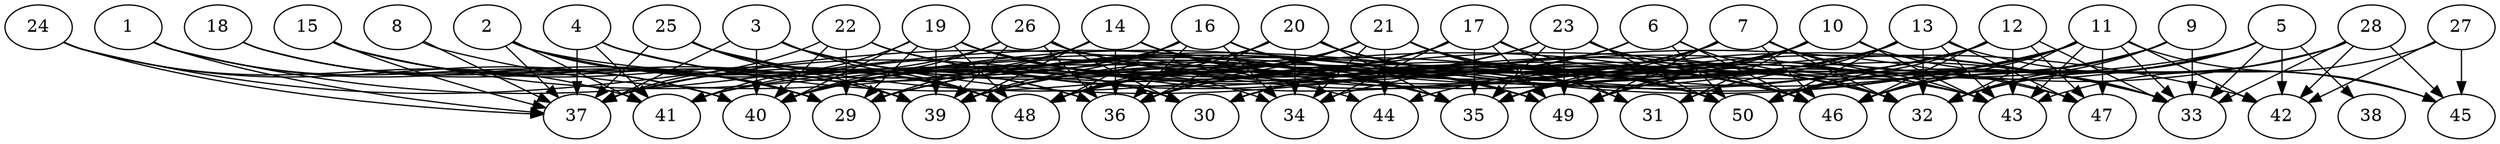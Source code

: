 // DAG automatically generated by daggen at Thu Oct  3 14:07:57 2019
// ./daggen --dot -n 50 --ccr 0.4 --fat 0.9 --regular 0.7 --density 0.5 --mindata 5242880 --maxdata 52428800 
digraph G {
  1 [size="57492480", alpha="0.14", expect_size="22996992"] 
  1 -> 29 [size ="22996992"]
  1 -> 35 [size ="22996992"]
  1 -> 37 [size ="22996992"]
  1 -> 40 [size ="22996992"]
  2 [size="64903680", alpha="0.07", expect_size="25961472"] 
  2 -> 29 [size ="25961472"]
  2 -> 30 [size ="25961472"]
  2 -> 36 [size ="25961472"]
  2 -> 37 [size ="25961472"]
  2 -> 41 [size ="25961472"]
  2 -> 43 [size ="25961472"]
  3 [size="48637440", alpha="0.13", expect_size="19454976"] 
  3 -> 30 [size ="19454976"]
  3 -> 37 [size ="19454976"]
  3 -> 40 [size ="19454976"]
  3 -> 47 [size ="19454976"]
  3 -> 48 [size ="19454976"]
  3 -> 49 [size ="19454976"]
  4 [size="115343360", alpha="0.15", expect_size="46137344"] 
  4 -> 35 [size ="46137344"]
  4 -> 36 [size ="46137344"]
  4 -> 37 [size ="46137344"]
  4 -> 41 [size ="46137344"]
  4 -> 46 [size ="46137344"]
  5 [size="84236800", alpha="0.09", expect_size="33694720"] 
  5 -> 32 [size ="33694720"]
  5 -> 33 [size ="33694720"]
  5 -> 35 [size ="33694720"]
  5 -> 38 [size ="33694720"]
  5 -> 41 [size ="33694720"]
  5 -> 42 [size ="33694720"]
  5 -> 46 [size ="33694720"]
  5 -> 50 [size ="33694720"]
  6 [size="44887040", alpha="0.15", expect_size="17954816"] 
  6 -> 30 [size ="17954816"]
  6 -> 32 [size ="17954816"]
  6 -> 36 [size ="17954816"]
  6 -> 39 [size ="17954816"]
  6 -> 46 [size ="17954816"]
  6 -> 50 [size ="17954816"]
  7 [size="103610880", alpha="0.13", expect_size="41444352"] 
  7 -> 30 [size ="41444352"]
  7 -> 32 [size ="41444352"]
  7 -> 35 [size ="41444352"]
  7 -> 40 [size ="41444352"]
  7 -> 41 [size ="41444352"]
  7 -> 43 [size ="41444352"]
  7 -> 46 [size ="41444352"]
  7 -> 47 [size ="41444352"]
  7 -> 49 [size ="41444352"]
  8 [size="86489600", alpha="0.10", expect_size="34595840"] 
  8 -> 37 [size ="34595840"]
  8 -> 49 [size ="34595840"]
  9 [size="66055680", alpha="0.09", expect_size="26422272"] 
  9 -> 32 [size ="26422272"]
  9 -> 33 [size ="26422272"]
  9 -> 46 [size ="26422272"]
  9 -> 49 [size ="26422272"]
  9 -> 50 [size ="26422272"]
  10 [size="50598400", alpha="0.15", expect_size="20239360"] 
  10 -> 29 [size ="20239360"]
  10 -> 30 [size ="20239360"]
  10 -> 31 [size ="20239360"]
  10 -> 33 [size ="20239360"]
  10 -> 35 [size ="20239360"]
  10 -> 43 [size ="20239360"]
  10 -> 49 [size ="20239360"]
  11 [size="54589440", alpha="0.01", expect_size="21835776"] 
  11 -> 29 [size ="21835776"]
  11 -> 32 [size ="21835776"]
  11 -> 33 [size ="21835776"]
  11 -> 40 [size ="21835776"]
  11 -> 42 [size ="21835776"]
  11 -> 43 [size ="21835776"]
  11 -> 44 [size ="21835776"]
  11 -> 45 [size ="21835776"]
  11 -> 46 [size ="21835776"]
  11 -> 47 [size ="21835776"]
  11 -> 48 [size ="21835776"]
  11 -> 49 [size ="21835776"]
  11 -> 50 [size ="21835776"]
  12 [size="17981440", alpha="0.17", expect_size="7192576"] 
  12 -> 29 [size ="7192576"]
  12 -> 33 [size ="7192576"]
  12 -> 39 [size ="7192576"]
  12 -> 43 [size ="7192576"]
  12 -> 46 [size ="7192576"]
  12 -> 47 [size ="7192576"]
  12 -> 49 [size ="7192576"]
  12 -> 50 [size ="7192576"]
  13 [size="60321280", alpha="0.15", expect_size="24128512"] 
  13 -> 29 [size ="24128512"]
  13 -> 30 [size ="24128512"]
  13 -> 31 [size ="24128512"]
  13 -> 32 [size ="24128512"]
  13 -> 34 [size ="24128512"]
  13 -> 35 [size ="24128512"]
  13 -> 36 [size ="24128512"]
  13 -> 43 [size ="24128512"]
  13 -> 45 [size ="24128512"]
  13 -> 47 [size ="24128512"]
  13 -> 50 [size ="24128512"]
  14 [size="19975680", alpha="0.10", expect_size="7990272"] 
  14 -> 29 [size ="7990272"]
  14 -> 35 [size ="7990272"]
  14 -> 36 [size ="7990272"]
  14 -> 39 [size ="7990272"]
  14 -> 40 [size ="7990272"]
  14 -> 42 [size ="7990272"]
  14 -> 46 [size ="7990272"]
  15 [size="106908160", alpha="0.12", expect_size="42763264"] 
  15 -> 29 [size ="42763264"]
  15 -> 35 [size ="42763264"]
  15 -> 37 [size ="42763264"]
  15 -> 39 [size ="42763264"]
  15 -> 48 [size ="42763264"]
  16 [size="44577280", alpha="0.06", expect_size="17830912"] 
  16 -> 34 [size ="17830912"]
  16 -> 36 [size ="17830912"]
  16 -> 37 [size ="17830912"]
  16 -> 39 [size ="17830912"]
  16 -> 43 [size ="17830912"]
  16 -> 46 [size ="17830912"]
  16 -> 48 [size ="17830912"]
  16 -> 49 [size ="17830912"]
  17 [size="15234560", alpha="0.11", expect_size="6093824"] 
  17 -> 31 [size ="6093824"]
  17 -> 32 [size ="6093824"]
  17 -> 34 [size ="6093824"]
  17 -> 35 [size ="6093824"]
  17 -> 40 [size ="6093824"]
  17 -> 48 [size ="6093824"]
  17 -> 49 [size ="6093824"]
  18 [size="94727680", alpha="0.15", expect_size="37891072"] 
  18 -> 29 [size ="37891072"]
  18 -> 39 [size ="37891072"]
  18 -> 40 [size ="37891072"]
  19 [size="36352000", alpha="0.08", expect_size="14540800"] 
  19 -> 29 [size ="14540800"]
  19 -> 33 [size ="14540800"]
  19 -> 34 [size ="14540800"]
  19 -> 35 [size ="14540800"]
  19 -> 39 [size ="14540800"]
  19 -> 40 [size ="14540800"]
  19 -> 41 [size ="14540800"]
  19 -> 46 [size ="14540800"]
  19 -> 48 [size ="14540800"]
  19 -> 50 [size ="14540800"]
  20 [size="87628800", alpha="0.11", expect_size="35051520"] 
  20 -> 33 [size ="35051520"]
  20 -> 34 [size ="35051520"]
  20 -> 35 [size ="35051520"]
  20 -> 36 [size ="35051520"]
  20 -> 40 [size ="35051520"]
  20 -> 48 [size ="35051520"]
  20 -> 50 [size ="35051520"]
  21 [size="55316480", alpha="0.02", expect_size="22126592"] 
  21 -> 31 [size ="22126592"]
  21 -> 32 [size ="22126592"]
  21 -> 34 [size ="22126592"]
  21 -> 36 [size ="22126592"]
  21 -> 39 [size ="22126592"]
  21 -> 40 [size ="22126592"]
  21 -> 44 [size ="22126592"]
  21 -> 46 [size ="22126592"]
  21 -> 48 [size ="22126592"]
  21 -> 50 [size ="22126592"]
  22 [size="59924480", alpha="0.01", expect_size="23969792"] 
  22 -> 29 [size ="23969792"]
  22 -> 32 [size ="23969792"]
  22 -> 37 [size ="23969792"]
  22 -> 40 [size ="23969792"]
  22 -> 43 [size ="23969792"]
  22 -> 50 [size ="23969792"]
  23 [size="42521600", alpha="0.07", expect_size="17008640"] 
  23 -> 33 [size ="17008640"]
  23 -> 35 [size ="17008640"]
  23 -> 37 [size ="17008640"]
  23 -> 39 [size ="17008640"]
  23 -> 46 [size ="17008640"]
  23 -> 49 [size ="17008640"]
  23 -> 50 [size ="17008640"]
  24 [size="15682560", alpha="0.09", expect_size="6273024"] 
  24 -> 37 [size ="6273024"]
  24 -> 40 [size ="6273024"]
  24 -> 41 [size ="6273024"]
  24 -> 44 [size ="6273024"]
  25 [size="71754240", alpha="0.04", expect_size="28701696"] 
  25 -> 30 [size ="28701696"]
  25 -> 32 [size ="28701696"]
  25 -> 37 [size ="28701696"]
  25 -> 39 [size ="28701696"]
  25 -> 48 [size ="28701696"]
  26 [size="26800640", alpha="0.04", expect_size="10720256"] 
  26 -> 30 [size ="10720256"]
  26 -> 32 [size ="10720256"]
  26 -> 33 [size ="10720256"]
  26 -> 36 [size ="10720256"]
  26 -> 37 [size ="10720256"]
  26 -> 39 [size ="10720256"]
  26 -> 40 [size ="10720256"]
  26 -> 50 [size ="10720256"]
  27 [size="62755840", alpha="0.20", expect_size="25102336"] 
  27 -> 42 [size ="25102336"]
  27 -> 43 [size ="25102336"]
  27 -> 45 [size ="25102336"]
  28 [size="128622080", alpha="0.08", expect_size="51448832"] 
  28 -> 32 [size ="51448832"]
  28 -> 33 [size ="51448832"]
  28 -> 35 [size ="51448832"]
  28 -> 42 [size ="51448832"]
  28 -> 45 [size ="51448832"]
  28 -> 46 [size ="51448832"]
  29 [size="101693440", alpha="0.05", expect_size="40677376"] 
  30 [size="33351680", alpha="0.08", expect_size="13340672"] 
  31 [size="100902400", alpha="0.18", expect_size="40360960"] 
  32 [size="112806400", alpha="0.09", expect_size="45122560"] 
  33 [size="120857600", alpha="0.09", expect_size="48343040"] 
  34 [size="42626560", alpha="0.09", expect_size="17050624"] 
  35 [size="98309120", alpha="0.05", expect_size="39323648"] 
  36 [size="123110400", alpha="0.07", expect_size="49244160"] 
  37 [size="30848000", alpha="0.09", expect_size="12339200"] 
  38 [size="29987840", alpha="0.04", expect_size="11995136"] 
  39 [size="75952640", alpha="0.04", expect_size="30381056"] 
  40 [size="103723520", alpha="0.16", expect_size="41489408"] 
  41 [size="32829440", alpha="0.16", expect_size="13131776"] 
  42 [size="22722560", alpha="0.03", expect_size="9089024"] 
  43 [size="78277120", alpha="0.16", expect_size="31310848"] 
  44 [size="128742400", alpha="0.08", expect_size="51496960"] 
  45 [size="63027200", alpha="0.11", expect_size="25210880"] 
  46 [size="92894720", alpha="0.16", expect_size="37157888"] 
  47 [size="13888000", alpha="0.10", expect_size="5555200"] 
  48 [size="64066560", alpha="0.03", expect_size="25626624"] 
  49 [size="89121280", alpha="0.11", expect_size="35648512"] 
  50 [size="112299520", alpha="0.03", expect_size="44919808"] 
}
